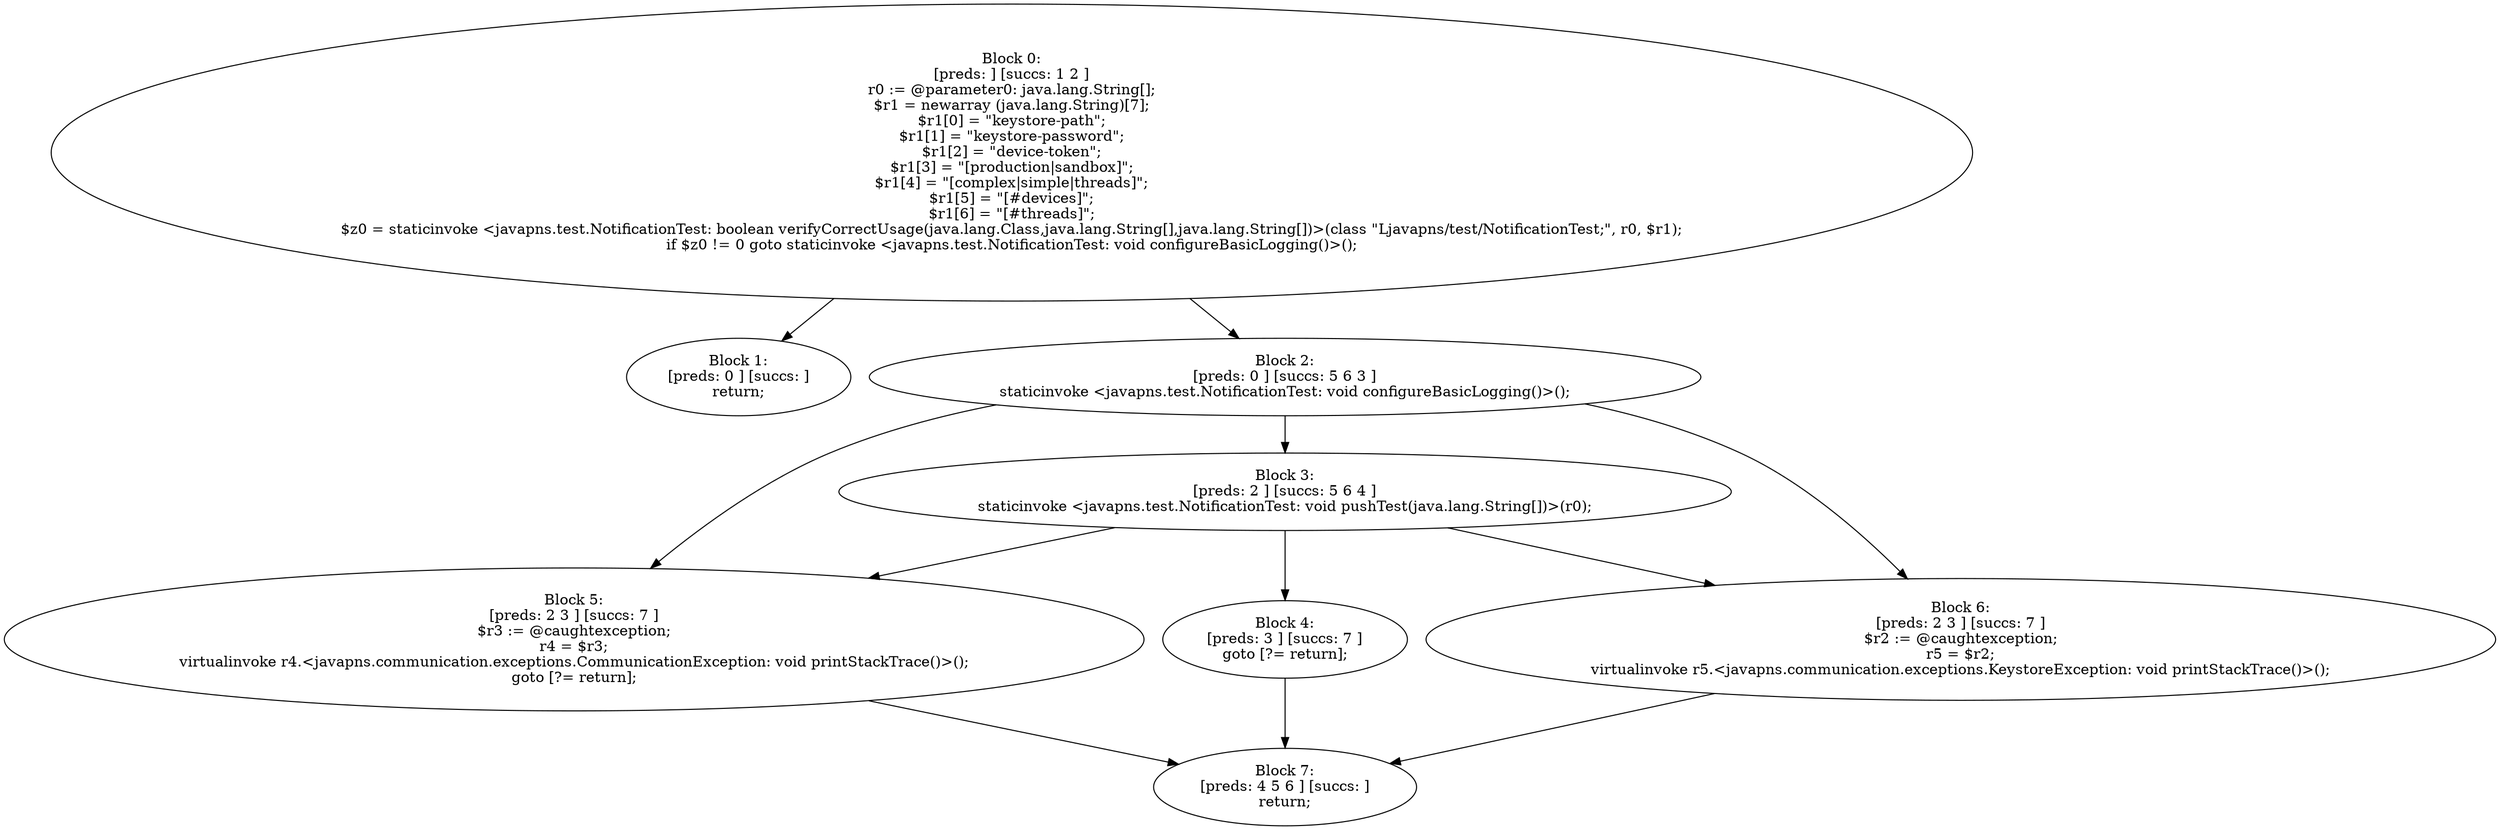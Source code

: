 digraph "unitGraph" {
    "Block 0:
[preds: ] [succs: 1 2 ]
r0 := @parameter0: java.lang.String[];
$r1 = newarray (java.lang.String)[7];
$r1[0] = \"keystore-path\";
$r1[1] = \"keystore-password\";
$r1[2] = \"device-token\";
$r1[3] = \"[production|sandbox]\";
$r1[4] = \"[complex|simple|threads]\";
$r1[5] = \"[#devices]\";
$r1[6] = \"[#threads]\";
$z0 = staticinvoke <javapns.test.NotificationTest: boolean verifyCorrectUsage(java.lang.Class,java.lang.String[],java.lang.String[])>(class \"Ljavapns/test/NotificationTest;\", r0, $r1);
if $z0 != 0 goto staticinvoke <javapns.test.NotificationTest: void configureBasicLogging()>();
"
    "Block 1:
[preds: 0 ] [succs: ]
return;
"
    "Block 2:
[preds: 0 ] [succs: 5 6 3 ]
staticinvoke <javapns.test.NotificationTest: void configureBasicLogging()>();
"
    "Block 3:
[preds: 2 ] [succs: 5 6 4 ]
staticinvoke <javapns.test.NotificationTest: void pushTest(java.lang.String[])>(r0);
"
    "Block 4:
[preds: 3 ] [succs: 7 ]
goto [?= return];
"
    "Block 5:
[preds: 2 3 ] [succs: 7 ]
$r3 := @caughtexception;
r4 = $r3;
virtualinvoke r4.<javapns.communication.exceptions.CommunicationException: void printStackTrace()>();
goto [?= return];
"
    "Block 6:
[preds: 2 3 ] [succs: 7 ]
$r2 := @caughtexception;
r5 = $r2;
virtualinvoke r5.<javapns.communication.exceptions.KeystoreException: void printStackTrace()>();
"
    "Block 7:
[preds: 4 5 6 ] [succs: ]
return;
"
    "Block 0:
[preds: ] [succs: 1 2 ]
r0 := @parameter0: java.lang.String[];
$r1 = newarray (java.lang.String)[7];
$r1[0] = \"keystore-path\";
$r1[1] = \"keystore-password\";
$r1[2] = \"device-token\";
$r1[3] = \"[production|sandbox]\";
$r1[4] = \"[complex|simple|threads]\";
$r1[5] = \"[#devices]\";
$r1[6] = \"[#threads]\";
$z0 = staticinvoke <javapns.test.NotificationTest: boolean verifyCorrectUsage(java.lang.Class,java.lang.String[],java.lang.String[])>(class \"Ljavapns/test/NotificationTest;\", r0, $r1);
if $z0 != 0 goto staticinvoke <javapns.test.NotificationTest: void configureBasicLogging()>();
"->"Block 1:
[preds: 0 ] [succs: ]
return;
";
    "Block 0:
[preds: ] [succs: 1 2 ]
r0 := @parameter0: java.lang.String[];
$r1 = newarray (java.lang.String)[7];
$r1[0] = \"keystore-path\";
$r1[1] = \"keystore-password\";
$r1[2] = \"device-token\";
$r1[3] = \"[production|sandbox]\";
$r1[4] = \"[complex|simple|threads]\";
$r1[5] = \"[#devices]\";
$r1[6] = \"[#threads]\";
$z0 = staticinvoke <javapns.test.NotificationTest: boolean verifyCorrectUsage(java.lang.Class,java.lang.String[],java.lang.String[])>(class \"Ljavapns/test/NotificationTest;\", r0, $r1);
if $z0 != 0 goto staticinvoke <javapns.test.NotificationTest: void configureBasicLogging()>();
"->"Block 2:
[preds: 0 ] [succs: 5 6 3 ]
staticinvoke <javapns.test.NotificationTest: void configureBasicLogging()>();
";
    "Block 2:
[preds: 0 ] [succs: 5 6 3 ]
staticinvoke <javapns.test.NotificationTest: void configureBasicLogging()>();
"->"Block 5:
[preds: 2 3 ] [succs: 7 ]
$r3 := @caughtexception;
r4 = $r3;
virtualinvoke r4.<javapns.communication.exceptions.CommunicationException: void printStackTrace()>();
goto [?= return];
";
    "Block 2:
[preds: 0 ] [succs: 5 6 3 ]
staticinvoke <javapns.test.NotificationTest: void configureBasicLogging()>();
"->"Block 6:
[preds: 2 3 ] [succs: 7 ]
$r2 := @caughtexception;
r5 = $r2;
virtualinvoke r5.<javapns.communication.exceptions.KeystoreException: void printStackTrace()>();
";
    "Block 2:
[preds: 0 ] [succs: 5 6 3 ]
staticinvoke <javapns.test.NotificationTest: void configureBasicLogging()>();
"->"Block 3:
[preds: 2 ] [succs: 5 6 4 ]
staticinvoke <javapns.test.NotificationTest: void pushTest(java.lang.String[])>(r0);
";
    "Block 3:
[preds: 2 ] [succs: 5 6 4 ]
staticinvoke <javapns.test.NotificationTest: void pushTest(java.lang.String[])>(r0);
"->"Block 5:
[preds: 2 3 ] [succs: 7 ]
$r3 := @caughtexception;
r4 = $r3;
virtualinvoke r4.<javapns.communication.exceptions.CommunicationException: void printStackTrace()>();
goto [?= return];
";
    "Block 3:
[preds: 2 ] [succs: 5 6 4 ]
staticinvoke <javapns.test.NotificationTest: void pushTest(java.lang.String[])>(r0);
"->"Block 6:
[preds: 2 3 ] [succs: 7 ]
$r2 := @caughtexception;
r5 = $r2;
virtualinvoke r5.<javapns.communication.exceptions.KeystoreException: void printStackTrace()>();
";
    "Block 3:
[preds: 2 ] [succs: 5 6 4 ]
staticinvoke <javapns.test.NotificationTest: void pushTest(java.lang.String[])>(r0);
"->"Block 4:
[preds: 3 ] [succs: 7 ]
goto [?= return];
";
    "Block 4:
[preds: 3 ] [succs: 7 ]
goto [?= return];
"->"Block 7:
[preds: 4 5 6 ] [succs: ]
return;
";
    "Block 5:
[preds: 2 3 ] [succs: 7 ]
$r3 := @caughtexception;
r4 = $r3;
virtualinvoke r4.<javapns.communication.exceptions.CommunicationException: void printStackTrace()>();
goto [?= return];
"->"Block 7:
[preds: 4 5 6 ] [succs: ]
return;
";
    "Block 6:
[preds: 2 3 ] [succs: 7 ]
$r2 := @caughtexception;
r5 = $r2;
virtualinvoke r5.<javapns.communication.exceptions.KeystoreException: void printStackTrace()>();
"->"Block 7:
[preds: 4 5 6 ] [succs: ]
return;
";
}
